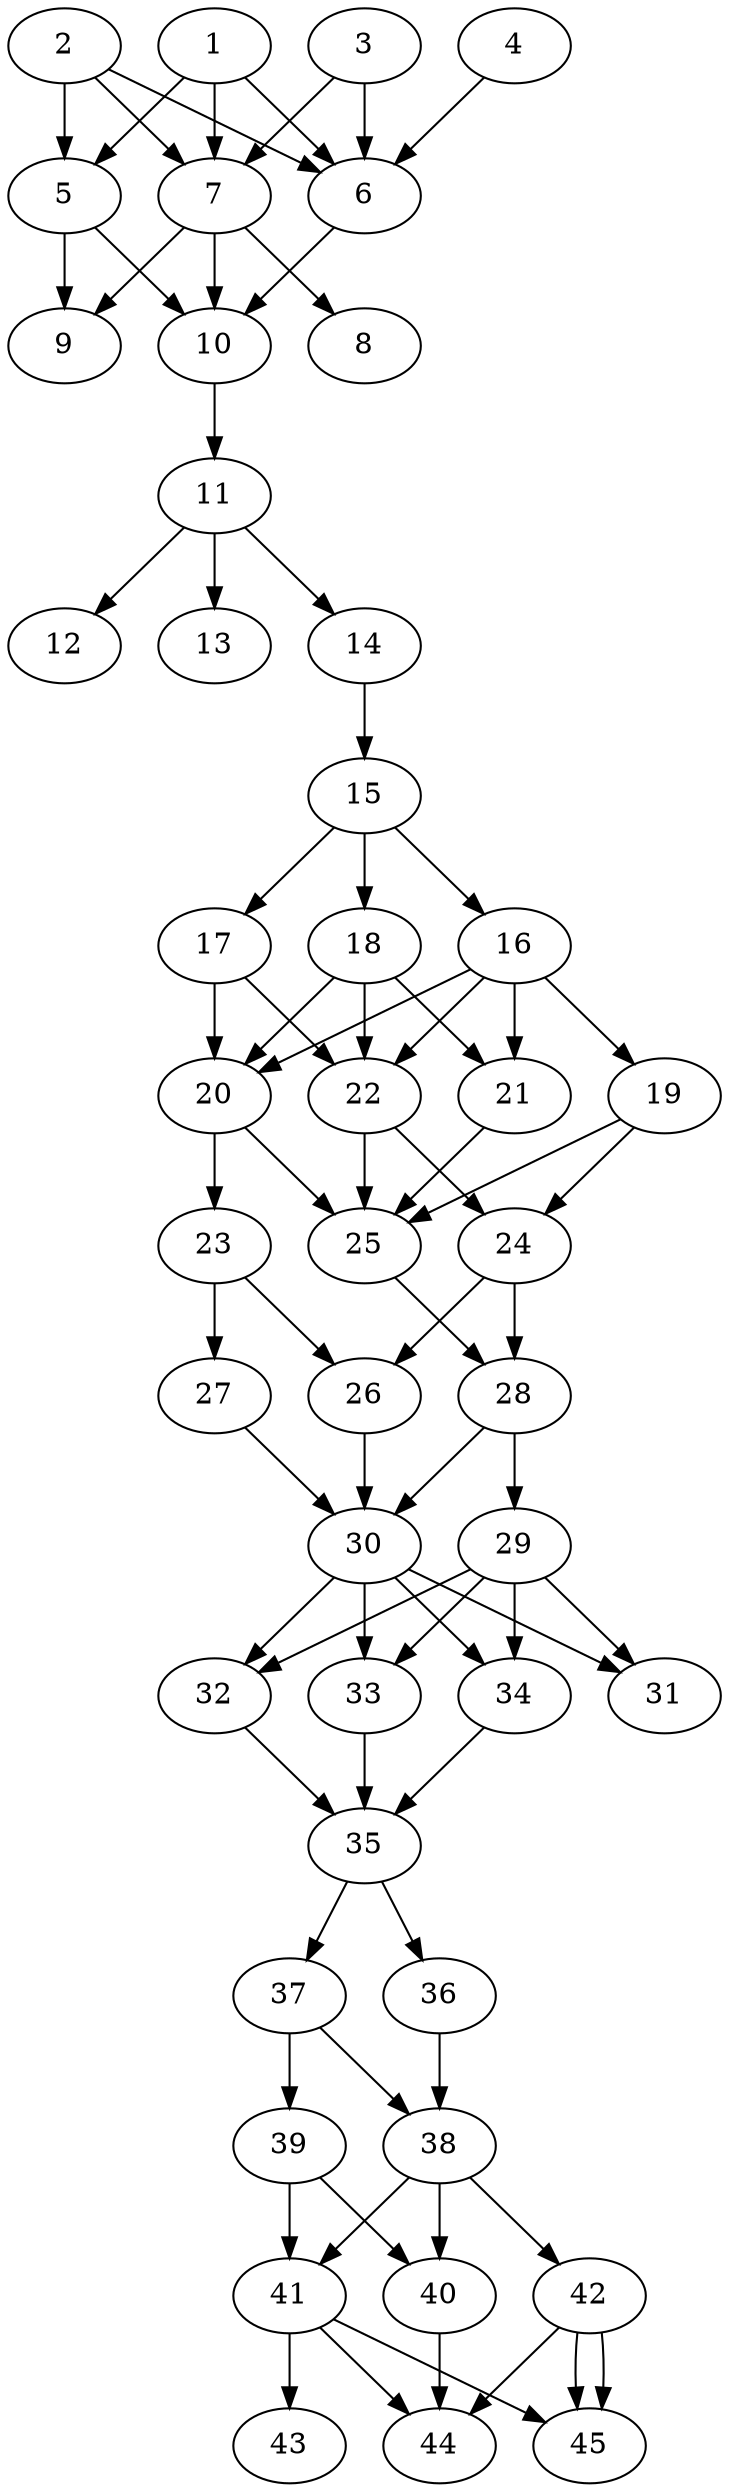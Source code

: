 // DAG automatically generated by daggen at Thu Oct  3 14:07:23 2019
// ./daggen --dot -n 45 --ccr 0.3 --fat 0.3 --regular 0.5 --density 0.9 --mindata 5242880 --maxdata 52428800 
digraph G {
  1 [size="115940693", alpha="0.07", expect_size="34782208"] 
  1 -> 5 [size ="34782208"]
  1 -> 6 [size ="34782208"]
  1 -> 7 [size ="34782208"]
  2 [size="17995093", alpha="0.01", expect_size="5398528"] 
  2 -> 5 [size ="5398528"]
  2 -> 6 [size ="5398528"]
  2 -> 7 [size ="5398528"]
  3 [size="100068693", alpha="0.09", expect_size="30020608"] 
  3 -> 6 [size ="30020608"]
  3 -> 7 [size ="30020608"]
  4 [size="92470613", alpha="0.07", expect_size="27741184"] 
  4 -> 6 [size ="27741184"]
  5 [size="32522240", alpha="0.05", expect_size="9756672"] 
  5 -> 9 [size ="9756672"]
  5 -> 10 [size ="9756672"]
  6 [size="143889067", alpha="0.06", expect_size="43166720"] 
  6 -> 10 [size ="43166720"]
  7 [size="106158080", alpha="0.20", expect_size="31847424"] 
  7 -> 8 [size ="31847424"]
  7 -> 9 [size ="31847424"]
  7 -> 10 [size ="31847424"]
  8 [size="85009067", alpha="0.13", expect_size="25502720"] 
  9 [size="151691947", alpha="0.16", expect_size="45507584"] 
  10 [size="66389333", alpha="0.10", expect_size="19916800"] 
  10 -> 11 [size ="19916800"]
  11 [size="59828907", alpha="0.15", expect_size="17948672"] 
  11 -> 12 [size ="17948672"]
  11 -> 13 [size ="17948672"]
  11 -> 14 [size ="17948672"]
  12 [size="116189867", alpha="0.16", expect_size="34856960"] 
  13 [size="126242133", alpha="0.16", expect_size="37872640"] 
  14 [size="37338453", alpha="0.01", expect_size="11201536"] 
  14 -> 15 [size ="11201536"]
  15 [size="96276480", alpha="0.16", expect_size="28882944"] 
  15 -> 16 [size ="28882944"]
  15 -> 17 [size ="28882944"]
  15 -> 18 [size ="28882944"]
  16 [size="132266667", alpha="0.07", expect_size="39680000"] 
  16 -> 19 [size ="39680000"]
  16 -> 20 [size ="39680000"]
  16 -> 21 [size ="39680000"]
  16 -> 22 [size ="39680000"]
  17 [size="25941333", alpha="0.00", expect_size="7782400"] 
  17 -> 20 [size ="7782400"]
  17 -> 22 [size ="7782400"]
  18 [size="24244907", alpha="0.09", expect_size="7273472"] 
  18 -> 20 [size ="7273472"]
  18 -> 21 [size ="7273472"]
  18 -> 22 [size ="7273472"]
  19 [size="126747307", alpha="0.16", expect_size="38024192"] 
  19 -> 24 [size ="38024192"]
  19 -> 25 [size ="38024192"]
  20 [size="96764587", alpha="0.07", expect_size="29029376"] 
  20 -> 23 [size ="29029376"]
  20 -> 25 [size ="29029376"]
  21 [size="21647360", alpha="0.11", expect_size="6494208"] 
  21 -> 25 [size ="6494208"]
  22 [size="140721493", alpha="0.15", expect_size="42216448"] 
  22 -> 24 [size ="42216448"]
  22 -> 25 [size ="42216448"]
  23 [size="107738453", alpha="0.10", expect_size="32321536"] 
  23 -> 26 [size ="32321536"]
  23 -> 27 [size ="32321536"]
  24 [size="73789440", alpha="0.13", expect_size="22136832"] 
  24 -> 26 [size ="22136832"]
  24 -> 28 [size ="22136832"]
  25 [size="79773013", alpha="0.19", expect_size="23931904"] 
  25 -> 28 [size ="23931904"]
  26 [size="50623147", alpha="0.01", expect_size="15186944"] 
  26 -> 30 [size ="15186944"]
  27 [size="103109973", alpha="0.15", expect_size="30932992"] 
  27 -> 30 [size ="30932992"]
  28 [size="104792747", alpha="0.16", expect_size="31437824"] 
  28 -> 29 [size ="31437824"]
  28 -> 30 [size ="31437824"]
  29 [size="19889493", alpha="0.15", expect_size="5966848"] 
  29 -> 31 [size ="5966848"]
  29 -> 32 [size ="5966848"]
  29 -> 33 [size ="5966848"]
  29 -> 34 [size ="5966848"]
  30 [size="145735680", alpha="0.00", expect_size="43720704"] 
  30 -> 31 [size ="43720704"]
  30 -> 32 [size ="43720704"]
  30 -> 33 [size ="43720704"]
  30 -> 34 [size ="43720704"]
  31 [size="46124373", alpha="0.11", expect_size="13837312"] 
  32 [size="134103040", alpha="0.14", expect_size="40230912"] 
  32 -> 35 [size ="40230912"]
  33 [size="95614293", alpha="0.11", expect_size="28684288"] 
  33 -> 35 [size ="28684288"]
  34 [size="170540373", alpha="0.10", expect_size="51162112"] 
  34 -> 35 [size ="51162112"]
  35 [size="119306240", alpha="0.19", expect_size="35791872"] 
  35 -> 36 [size ="35791872"]
  35 -> 37 [size ="35791872"]
  36 [size="114247680", alpha="0.03", expect_size="34274304"] 
  36 -> 38 [size ="34274304"]
  37 [size="124487680", alpha="0.09", expect_size="37346304"] 
  37 -> 38 [size ="37346304"]
  37 -> 39 [size ="37346304"]
  38 [size="81425067", alpha="0.15", expect_size="24427520"] 
  38 -> 40 [size ="24427520"]
  38 -> 41 [size ="24427520"]
  38 -> 42 [size ="24427520"]
  39 [size="52592640", alpha="0.14", expect_size="15777792"] 
  39 -> 40 [size ="15777792"]
  39 -> 41 [size ="15777792"]
  40 [size="172209493", alpha="0.04", expect_size="51662848"] 
  40 -> 44 [size ="51662848"]
  41 [size="174612480", alpha="0.15", expect_size="52383744"] 
  41 -> 43 [size ="52383744"]
  41 -> 44 [size ="52383744"]
  41 -> 45 [size ="52383744"]
  42 [size="102161067", alpha="0.01", expect_size="30648320"] 
  42 -> 44 [size ="30648320"]
  42 -> 45 [size ="30648320"]
  42 -> 45 [size ="30648320"]
  43 [size="53568853", alpha="0.18", expect_size="16070656"] 
  44 [size="137608533", alpha="0.03", expect_size="41282560"] 
  45 [size="59569493", alpha="0.16", expect_size="17870848"] 
}
